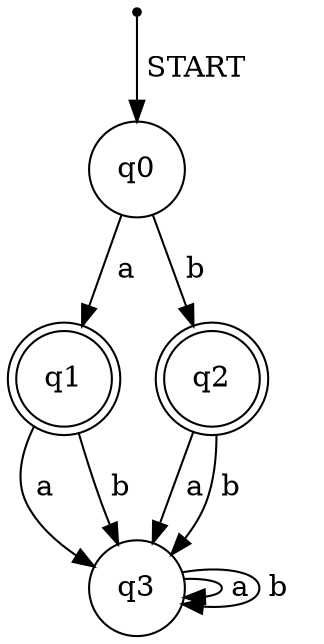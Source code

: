 digraph DFA {
node [shape = point] START
node [shape = circle] q0 q3 
node [shape = doublecircle] q1 q2 
START -> q0 [label = " START"];
q0 -> q1 [label = " a"];
q0 -> q2 [label = " b"];
q1 -> q3 [label = " a"];
q1 -> q3 [label = " b"];
q2 -> q3 [label = " a"];
q2 -> q3 [label = " b"];
q3 -> q3 [label = " a"];
q3 -> q3 [label = " b"];
}
